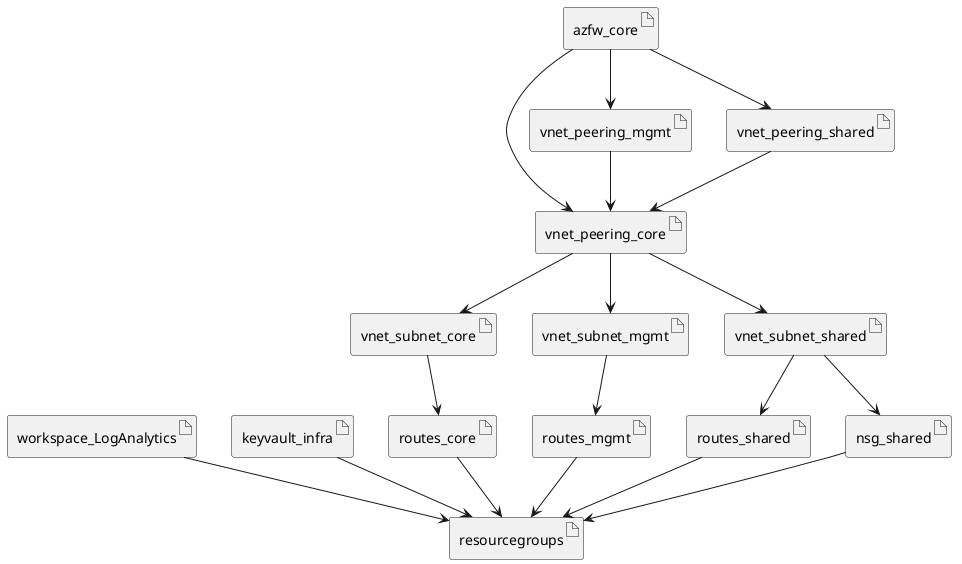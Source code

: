 @startuml

artifact resourcegroups
artifact workspace_LogAnalytics
artifact keyvault_infra
artifact routes_core
artifact routes_mgmt
artifact routes_shared
artifact nsg_shared
artifact vnet_subnet_core
artifact vnet_subnet_mgmt
artifact vnet_subnet_shared
artifact vnet_peering_core
artifact vnet_peering_mgmt
artifact vnet_peering_shared
artifact azfw_core

workspace_LogAnalytics --> resourcegroups
keyvault_infra --> resourcegroups
routes_core --> resourcegroups
routes_mgmt --> resourcegroups
routes_shared --> resourcegroups
nsg_shared --> resourcegroups
vnet_subnet_core --> routes_core
vnet_subnet_mgmt --> routes_mgmt
vnet_subnet_shared --> routes_shared
vnet_subnet_shared --> nsg_shared
vnet_peering_core --> vnet_subnet_core
vnet_peering_core --> vnet_subnet_mgmt
vnet_peering_core --> vnet_subnet_shared
vnet_peering_mgmt --> vnet_peering_core
vnet_peering_shared --> vnet_peering_core
azfw_core --> vnet_peering_core
azfw_core --> vnet_peering_shared
azfw_core --> vnet_peering_mgmt

@enduml
